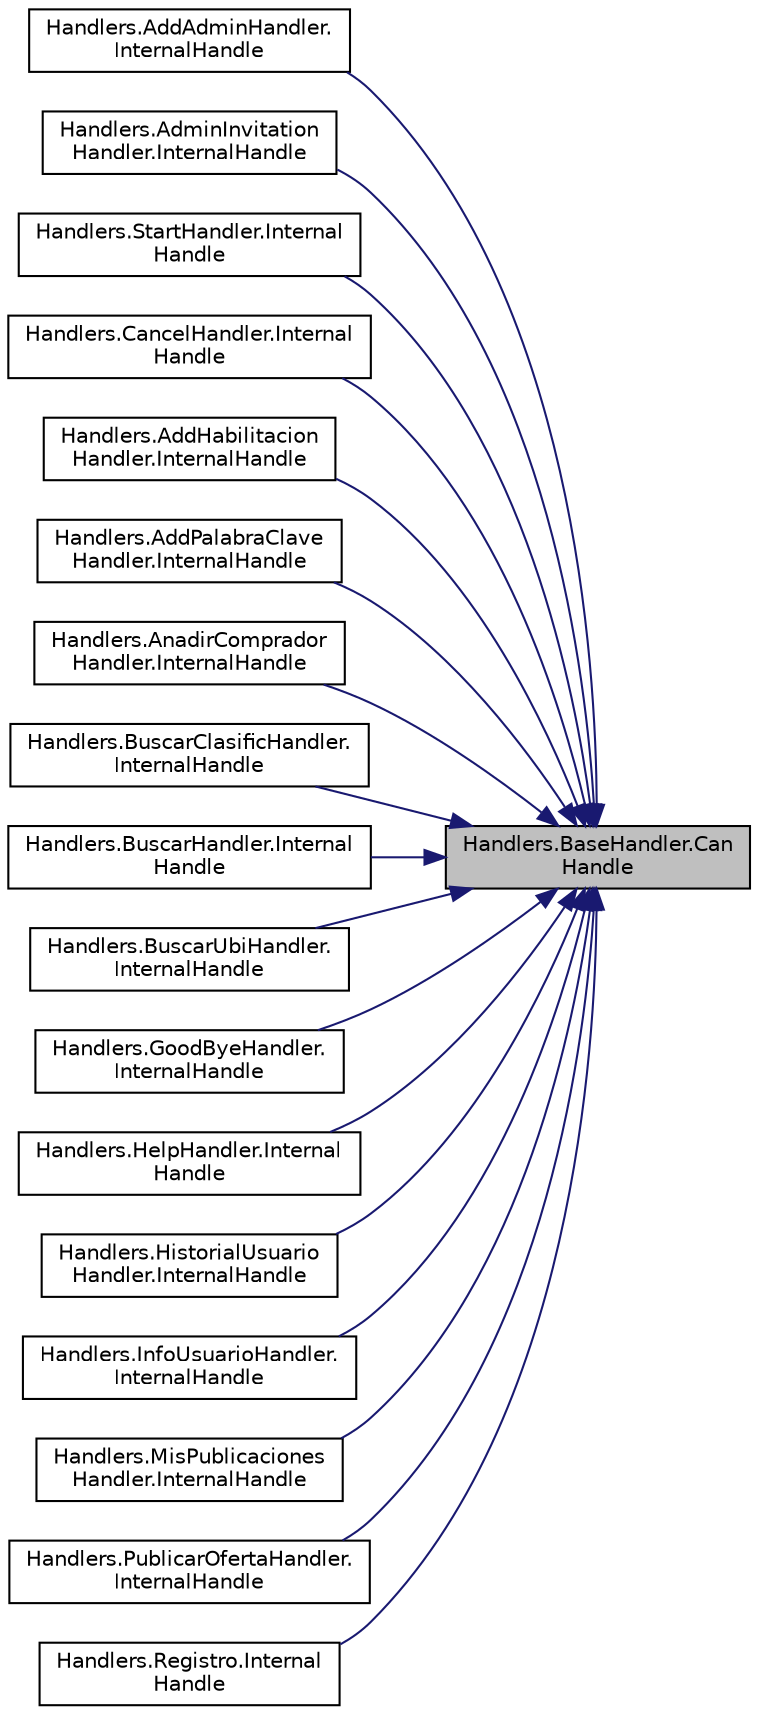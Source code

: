 digraph "Handlers.BaseHandler.CanHandle"
{
 // INTERACTIVE_SVG=YES
 // LATEX_PDF_SIZE
  edge [fontname="Helvetica",fontsize="10",labelfontname="Helvetica",labelfontsize="10"];
  node [fontname="Helvetica",fontsize="10",shape=record];
  rankdir="RL";
  Node1 [label="Handlers.BaseHandler.Can\lHandle",height=0.2,width=0.4,color="black", fillcolor="grey75", style="filled", fontcolor="black",tooltip="Determina si este \"handler\" puede procesar el mensaje. En la clase base se utiliza el array BaseHandl..."];
  Node1 -> Node2 [dir="back",color="midnightblue",fontsize="10",style="solid",fontname="Helvetica"];
  Node2 [label="Handlers.AddAdminHandler.\lInternalHandle",height=0.2,width=0.4,color="black", fillcolor="white", style="filled",URL="$classHandlers_1_1AddAdminHandler.html#a55ca6cd147960a7773a9eb3d4aa24857",tooltip="Procesa el comando \"/AddAdmin\", Si es ejecutado por un Administrador entonces se procede a añadir com..."];
  Node1 -> Node3 [dir="back",color="midnightblue",fontsize="10",style="solid",fontname="Helvetica"];
  Node3 [label="Handlers.AdminInvitation\lHandler.InternalHandle",height=0.2,width=0.4,color="black", fillcolor="white", style="filled",URL="$classHandlers_1_1AdminInvitationHandler.html#a4bada414274561a9e9bf9971a39f11c6",tooltip="Procesa el comando \"/Invitar\", Si es ejecutado por un Administrador entonces se procede a invitar al ..."];
  Node1 -> Node4 [dir="back",color="midnightblue",fontsize="10",style="solid",fontname="Helvetica"];
  Node4 [label="Handlers.StartHandler.Internal\lHandle",height=0.2,width=0.4,color="black", fillcolor="white", style="filled",URL="$classHandlers_1_1StartHandler.html#ae2216bfd7d76af8619b3cb35e560c6d1",tooltip="Procesa el mensaje \"/start\" y evalua si el usuario que envia el mensaje esta   retorna true; retorna ..."];
  Node1 -> Node5 [dir="back",color="midnightblue",fontsize="10",style="solid",fontname="Helvetica"];
  Node5 [label="Handlers.CancelHandler.Internal\lHandle",height=0.2,width=0.4,color="black", fillcolor="white", style="filled",URL="$classHandlers_1_1CancelHandler.html#aafc1ea3de4fa65a8b3d399a05e6fa8aa",tooltip="Procesa el mensaje \"/cancel\" elimina el ChatStatus del usuario asi como eliminar todo dato temporal q..."];
  Node1 -> Node6 [dir="back",color="midnightblue",fontsize="10",style="solid",fontname="Helvetica"];
  Node6 [label="Handlers.AddHabilitacion\lHandler.InternalHandle",height=0.2,width=0.4,color="black", fillcolor="white", style="filled",URL="$classHandlers_1_1AddHabilitacionHandler.html#aeb6447904788261f1d6d939bb4904352",tooltip="Este handler se ocupa de añadir una habilitación a una oferta o a un emprendedor. Si es ejecutado por..."];
  Node1 -> Node7 [dir="back",color="midnightblue",fontsize="10",style="solid",fontname="Helvetica"];
  Node7 [label="Handlers.AddPalabraClave\lHandler.InternalHandle",height=0.2,width=0.4,color="black", fillcolor="white", style="filled",URL="$classHandlers_1_1AddPalabraClaveHandler.html#afc49804ae7ca93100038121994986f1a",tooltip="Este handler añade palabras clave a las ofertas de una empresa. Cuando se ejecuta por una empresa se ..."];
  Node1 -> Node8 [dir="back",color="midnightblue",fontsize="10",style="solid",fontname="Helvetica"];
  Node8 [label="Handlers.AnadirComprador\lHandler.InternalHandle",height=0.2,width=0.4,color="black", fillcolor="white", style="filled",URL="$classHandlers_1_1AnadirCompradorHandler.html#a825fb3c62368be4a8208cf5e55c15824",tooltip="Procesa el comando \"/AñadirCompradorOferta\" y retorna true; retorna false en caso contrario."];
  Node1 -> Node9 [dir="back",color="midnightblue",fontsize="10",style="solid",fontname="Helvetica"];
  Node9 [label="Handlers.BuscarClasificHandler.\lInternalHandle",height=0.2,width=0.4,color="black", fillcolor="white", style="filled",URL="$classHandlers_1_1BuscarClasificHandler.html#adbb79f3c3de0235e5b70dd1ab10f88b3",tooltip="Procesa el mensaje \"chau\" y retorna true; retorna false en caso contrario."];
  Node1 -> Node10 [dir="back",color="midnightblue",fontsize="10",style="solid",fontname="Helvetica"];
  Node10 [label="Handlers.BuscarHandler.Internal\lHandle",height=0.2,width=0.4,color="black", fillcolor="white", style="filled",URL="$classHandlers_1_1BuscarHandler.html#ab835c1043938bfec19c029baa0f1c456",tooltip="Procesa el mensaje \"chau\" y retorna true; retorna false en caso contrario."];
  Node1 -> Node11 [dir="back",color="midnightblue",fontsize="10",style="solid",fontname="Helvetica"];
  Node11 [label="Handlers.BuscarUbiHandler.\lInternalHandle",height=0.2,width=0.4,color="black", fillcolor="white", style="filled",URL="$classHandlers_1_1BuscarUbiHandler.html#a4e8b851c63ac2865fc8623e92c748875",tooltip="Procesa el mensaje \"chau\" y retorna true; retorna false en caso contrario."];
  Node1 -> Node12 [dir="back",color="midnightblue",fontsize="10",style="solid",fontname="Helvetica"];
  Node12 [label="Handlers.GoodByeHandler.\lInternalHandle",height=0.2,width=0.4,color="black", fillcolor="white", style="filled",URL="$classHandlers_1_1GoodByeHandler.html#ac7e8906b7c87963f509a737f727b04b0",tooltip="Procesa el mensaje \"chau\" y retorna true; retorna false en caso contrario."];
  Node1 -> Node13 [dir="back",color="midnightblue",fontsize="10",style="solid",fontname="Helvetica"];
  Node13 [label="Handlers.HelpHandler.Internal\lHandle",height=0.2,width=0.4,color="black", fillcolor="white", style="filled",URL="$classHandlers_1_1HelpHandler.html#aa4678136de5a4c22c4df63f8379c1d36",tooltip="Procesa el comando \"/ayuda\" y retorna true; retorna false en caso contrario."];
  Node1 -> Node14 [dir="back",color="midnightblue",fontsize="10",style="solid",fontname="Helvetica"];
  Node14 [label="Handlers.HistorialUsuario\lHandler.InternalHandle",height=0.2,width=0.4,color="black", fillcolor="white", style="filled",URL="$classHandlers_1_1HistorialUsuarioHandler.html#addc35c6ed59e374402ed97a8e72883ae",tooltip="Procesa el mensaje \"/historialDesde\" y retorna true; retorna false en caso contrario."];
  Node1 -> Node15 [dir="back",color="midnightblue",fontsize="10",style="solid",fontname="Helvetica"];
  Node15 [label="Handlers.InfoUsuarioHandler.\lInternalHandle",height=0.2,width=0.4,color="black", fillcolor="white", style="filled",URL="$classHandlers_1_1InfoUsuarioHandler.html#a28740e6163250cd5e91e5b97f1db157e",tooltip="Procesa el comando \"/Info\" y retorna true; retorna false en caso contrario."];
  Node1 -> Node16 [dir="back",color="midnightblue",fontsize="10",style="solid",fontname="Helvetica"];
  Node16 [label="Handlers.MisPublicaciones\lHandler.InternalHandle",height=0.2,width=0.4,color="black", fillcolor="white", style="filled",URL="$classHandlers_1_1MisPublicacionesHandler.html#abcf89306391f0556c87fc8b6c467ee12",tooltip="Procesa el comando \"/MisPublicaciones\" y retorna true; retorna false en caso contrario."];
  Node1 -> Node17 [dir="back",color="midnightblue",fontsize="10",style="solid",fontname="Helvetica"];
  Node17 [label="Handlers.PublicarOfertaHandler.\lInternalHandle",height=0.2,width=0.4,color="black", fillcolor="white", style="filled",URL="$classHandlers_1_1PublicarOfertaHandler.html#afb1315fd1a6ac6f82c938e3fae6a1011",tooltip="Procesa el mensaje \"/PublicarOferta\" y retorna true; retorna false en caso contrario."];
  Node1 -> Node18 [dir="back",color="midnightblue",fontsize="10",style="solid",fontname="Helvetica"];
  Node18 [label="Handlers.Registro.Internal\lHandle",height=0.2,width=0.4,color="black", fillcolor="white", style="filled",URL="$classHandlers_1_1Registro.html#a4fd7f856f6aa93b7daf36b15ac826800",tooltip="Procesa el comando \"/registro\", en el caso de que el usuario se encuentre en la lista de invitados...."];
}
